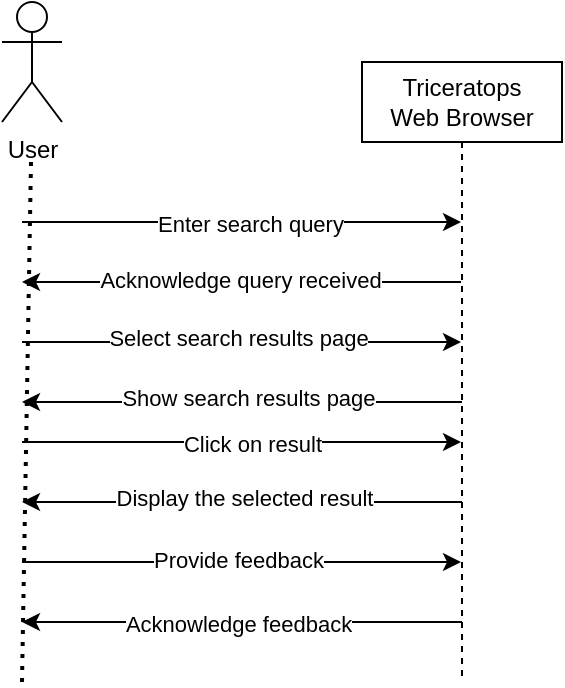 <mxfile version="24.8.9">
  <diagram name="Page-1" id="2YBvvXClWsGukQMizWep">
    <mxGraphModel dx="1434" dy="746" grid="1" gridSize="10" guides="1" tooltips="1" connect="1" arrows="1" fold="1" page="1" pageScale="1" pageWidth="850" pageHeight="1100" math="0" shadow="0">
      <root>
        <mxCell id="0" />
        <mxCell id="1" parent="0" />
        <mxCell id="aM9ryv3xv72pqoxQDRHE-5" value="Triceratops&lt;br&gt;Web Browser" style="shape=umlLifeline;perimeter=lifelinePerimeter;whiteSpace=wrap;html=1;container=0;dropTarget=0;collapsible=0;recursiveResize=0;outlineConnect=0;portConstraint=eastwest;newEdgeStyle={&quot;edgeStyle&quot;:&quot;elbowEdgeStyle&quot;,&quot;elbow&quot;:&quot;vertical&quot;,&quot;curved&quot;:0,&quot;rounded&quot;:0};" parent="1" vertex="1">
          <mxGeometry x="450" y="50" width="100" height="310" as="geometry" />
        </mxCell>
        <mxCell id="B5xYZgLhWbuzC96_AyWr-2" value="" style="endArrow=none;dashed=1;html=1;strokeWidth=2;rounded=0;dashPattern=1 2;" edge="1" parent="1">
          <mxGeometry width="50" height="50" relative="1" as="geometry">
            <mxPoint x="280" y="360" as="sourcePoint" />
            <mxPoint x="284.5" y="100" as="targetPoint" />
          </mxGeometry>
        </mxCell>
        <mxCell id="B5xYZgLhWbuzC96_AyWr-4" value="User&lt;div&gt;&lt;br&gt;&lt;/div&gt;" style="shape=umlActor;verticalLabelPosition=bottom;verticalAlign=top;html=1;outlineConnect=0;" vertex="1" parent="1">
          <mxGeometry x="270" y="20" width="30" height="60" as="geometry" />
        </mxCell>
        <mxCell id="B5xYZgLhWbuzC96_AyWr-5" value="" style="endArrow=classic;html=1;rounded=0;" edge="1" parent="1">
          <mxGeometry width="50" height="50" relative="1" as="geometry">
            <mxPoint x="280" y="130" as="sourcePoint" />
            <mxPoint x="499.5" y="130" as="targetPoint" />
          </mxGeometry>
        </mxCell>
        <mxCell id="B5xYZgLhWbuzC96_AyWr-19" value="Enter search query" style="edgeLabel;html=1;align=center;verticalAlign=middle;resizable=0;points=[];" vertex="1" connectable="0" parent="B5xYZgLhWbuzC96_AyWr-5">
          <mxGeometry x="0.039" y="-1" relative="1" as="geometry">
            <mxPoint as="offset" />
          </mxGeometry>
        </mxCell>
        <mxCell id="B5xYZgLhWbuzC96_AyWr-11" value="" style="endArrow=classic;html=1;rounded=0;" edge="1" parent="1" source="aM9ryv3xv72pqoxQDRHE-5">
          <mxGeometry width="50" height="50" relative="1" as="geometry">
            <mxPoint x="400" y="270" as="sourcePoint" />
            <mxPoint x="280" y="160" as="targetPoint" />
          </mxGeometry>
        </mxCell>
        <mxCell id="B5xYZgLhWbuzC96_AyWr-20" value="Acknowledge query received" style="edgeLabel;html=1;align=center;verticalAlign=middle;resizable=0;points=[];" vertex="1" connectable="0" parent="B5xYZgLhWbuzC96_AyWr-11">
          <mxGeometry x="0.007" y="-1" relative="1" as="geometry">
            <mxPoint as="offset" />
          </mxGeometry>
        </mxCell>
        <mxCell id="B5xYZgLhWbuzC96_AyWr-12" value="" style="endArrow=classic;html=1;rounded=0;" edge="1" parent="1">
          <mxGeometry width="50" height="50" relative="1" as="geometry">
            <mxPoint x="280" y="190" as="sourcePoint" />
            <mxPoint x="499.5" y="190" as="targetPoint" />
          </mxGeometry>
        </mxCell>
        <mxCell id="B5xYZgLhWbuzC96_AyWr-21" value="Select search results page" style="edgeLabel;html=1;align=center;verticalAlign=middle;resizable=0;points=[];" vertex="1" connectable="0" parent="B5xYZgLhWbuzC96_AyWr-12">
          <mxGeometry x="-0.016" y="2" relative="1" as="geometry">
            <mxPoint as="offset" />
          </mxGeometry>
        </mxCell>
        <mxCell id="B5xYZgLhWbuzC96_AyWr-13" value="" style="endArrow=classic;html=1;rounded=0;" edge="1" parent="1">
          <mxGeometry width="50" height="50" relative="1" as="geometry">
            <mxPoint x="500" y="220" as="sourcePoint" />
            <mxPoint x="280" y="220" as="targetPoint" />
          </mxGeometry>
        </mxCell>
        <mxCell id="B5xYZgLhWbuzC96_AyWr-22" value="Show search results page" style="edgeLabel;html=1;align=center;verticalAlign=middle;resizable=0;points=[];" vertex="1" connectable="0" parent="B5xYZgLhWbuzC96_AyWr-13">
          <mxGeometry x="-0.027" y="-2" relative="1" as="geometry">
            <mxPoint as="offset" />
          </mxGeometry>
        </mxCell>
        <mxCell id="B5xYZgLhWbuzC96_AyWr-14" value="" style="endArrow=classic;html=1;rounded=0;" edge="1" parent="1">
          <mxGeometry width="50" height="50" relative="1" as="geometry">
            <mxPoint x="280" y="240" as="sourcePoint" />
            <mxPoint x="499.5" y="240" as="targetPoint" />
          </mxGeometry>
        </mxCell>
        <mxCell id="B5xYZgLhWbuzC96_AyWr-23" value="Click on result" style="edgeLabel;html=1;align=center;verticalAlign=middle;resizable=0;points=[];" vertex="1" connectable="0" parent="B5xYZgLhWbuzC96_AyWr-14">
          <mxGeometry x="0.048" y="-1" relative="1" as="geometry">
            <mxPoint as="offset" />
          </mxGeometry>
        </mxCell>
        <mxCell id="B5xYZgLhWbuzC96_AyWr-15" value="" style="endArrow=classic;html=1;rounded=0;" edge="1" parent="1">
          <mxGeometry width="50" height="50" relative="1" as="geometry">
            <mxPoint x="500" y="270" as="sourcePoint" />
            <mxPoint x="280" y="270" as="targetPoint" />
          </mxGeometry>
        </mxCell>
        <mxCell id="B5xYZgLhWbuzC96_AyWr-24" value="Display the selected result" style="edgeLabel;html=1;align=center;verticalAlign=middle;resizable=0;points=[];" vertex="1" connectable="0" parent="B5xYZgLhWbuzC96_AyWr-15">
          <mxGeometry x="-0.009" y="-2" relative="1" as="geometry">
            <mxPoint as="offset" />
          </mxGeometry>
        </mxCell>
        <mxCell id="B5xYZgLhWbuzC96_AyWr-16" value="" style="endArrow=classic;html=1;rounded=0;" edge="1" parent="1">
          <mxGeometry width="50" height="50" relative="1" as="geometry">
            <mxPoint x="280" y="300" as="sourcePoint" />
            <mxPoint x="499.5" y="300" as="targetPoint" />
          </mxGeometry>
        </mxCell>
        <mxCell id="B5xYZgLhWbuzC96_AyWr-25" value="Provide feedback" style="edgeLabel;html=1;align=center;verticalAlign=middle;resizable=0;points=[];" vertex="1" connectable="0" parent="B5xYZgLhWbuzC96_AyWr-16">
          <mxGeometry x="-0.016" y="1" relative="1" as="geometry">
            <mxPoint as="offset" />
          </mxGeometry>
        </mxCell>
        <mxCell id="B5xYZgLhWbuzC96_AyWr-17" value="" style="endArrow=classic;html=1;rounded=0;" edge="1" parent="1">
          <mxGeometry width="50" height="50" relative="1" as="geometry">
            <mxPoint x="500" y="330" as="sourcePoint" />
            <mxPoint x="280" y="330" as="targetPoint" />
          </mxGeometry>
        </mxCell>
        <mxCell id="B5xYZgLhWbuzC96_AyWr-26" value="Acknowledge feedback" style="edgeLabel;html=1;align=center;verticalAlign=middle;resizable=0;points=[];" vertex="1" connectable="0" parent="B5xYZgLhWbuzC96_AyWr-17">
          <mxGeometry x="0.018" y="1" relative="1" as="geometry">
            <mxPoint as="offset" />
          </mxGeometry>
        </mxCell>
      </root>
    </mxGraphModel>
  </diagram>
</mxfile>
